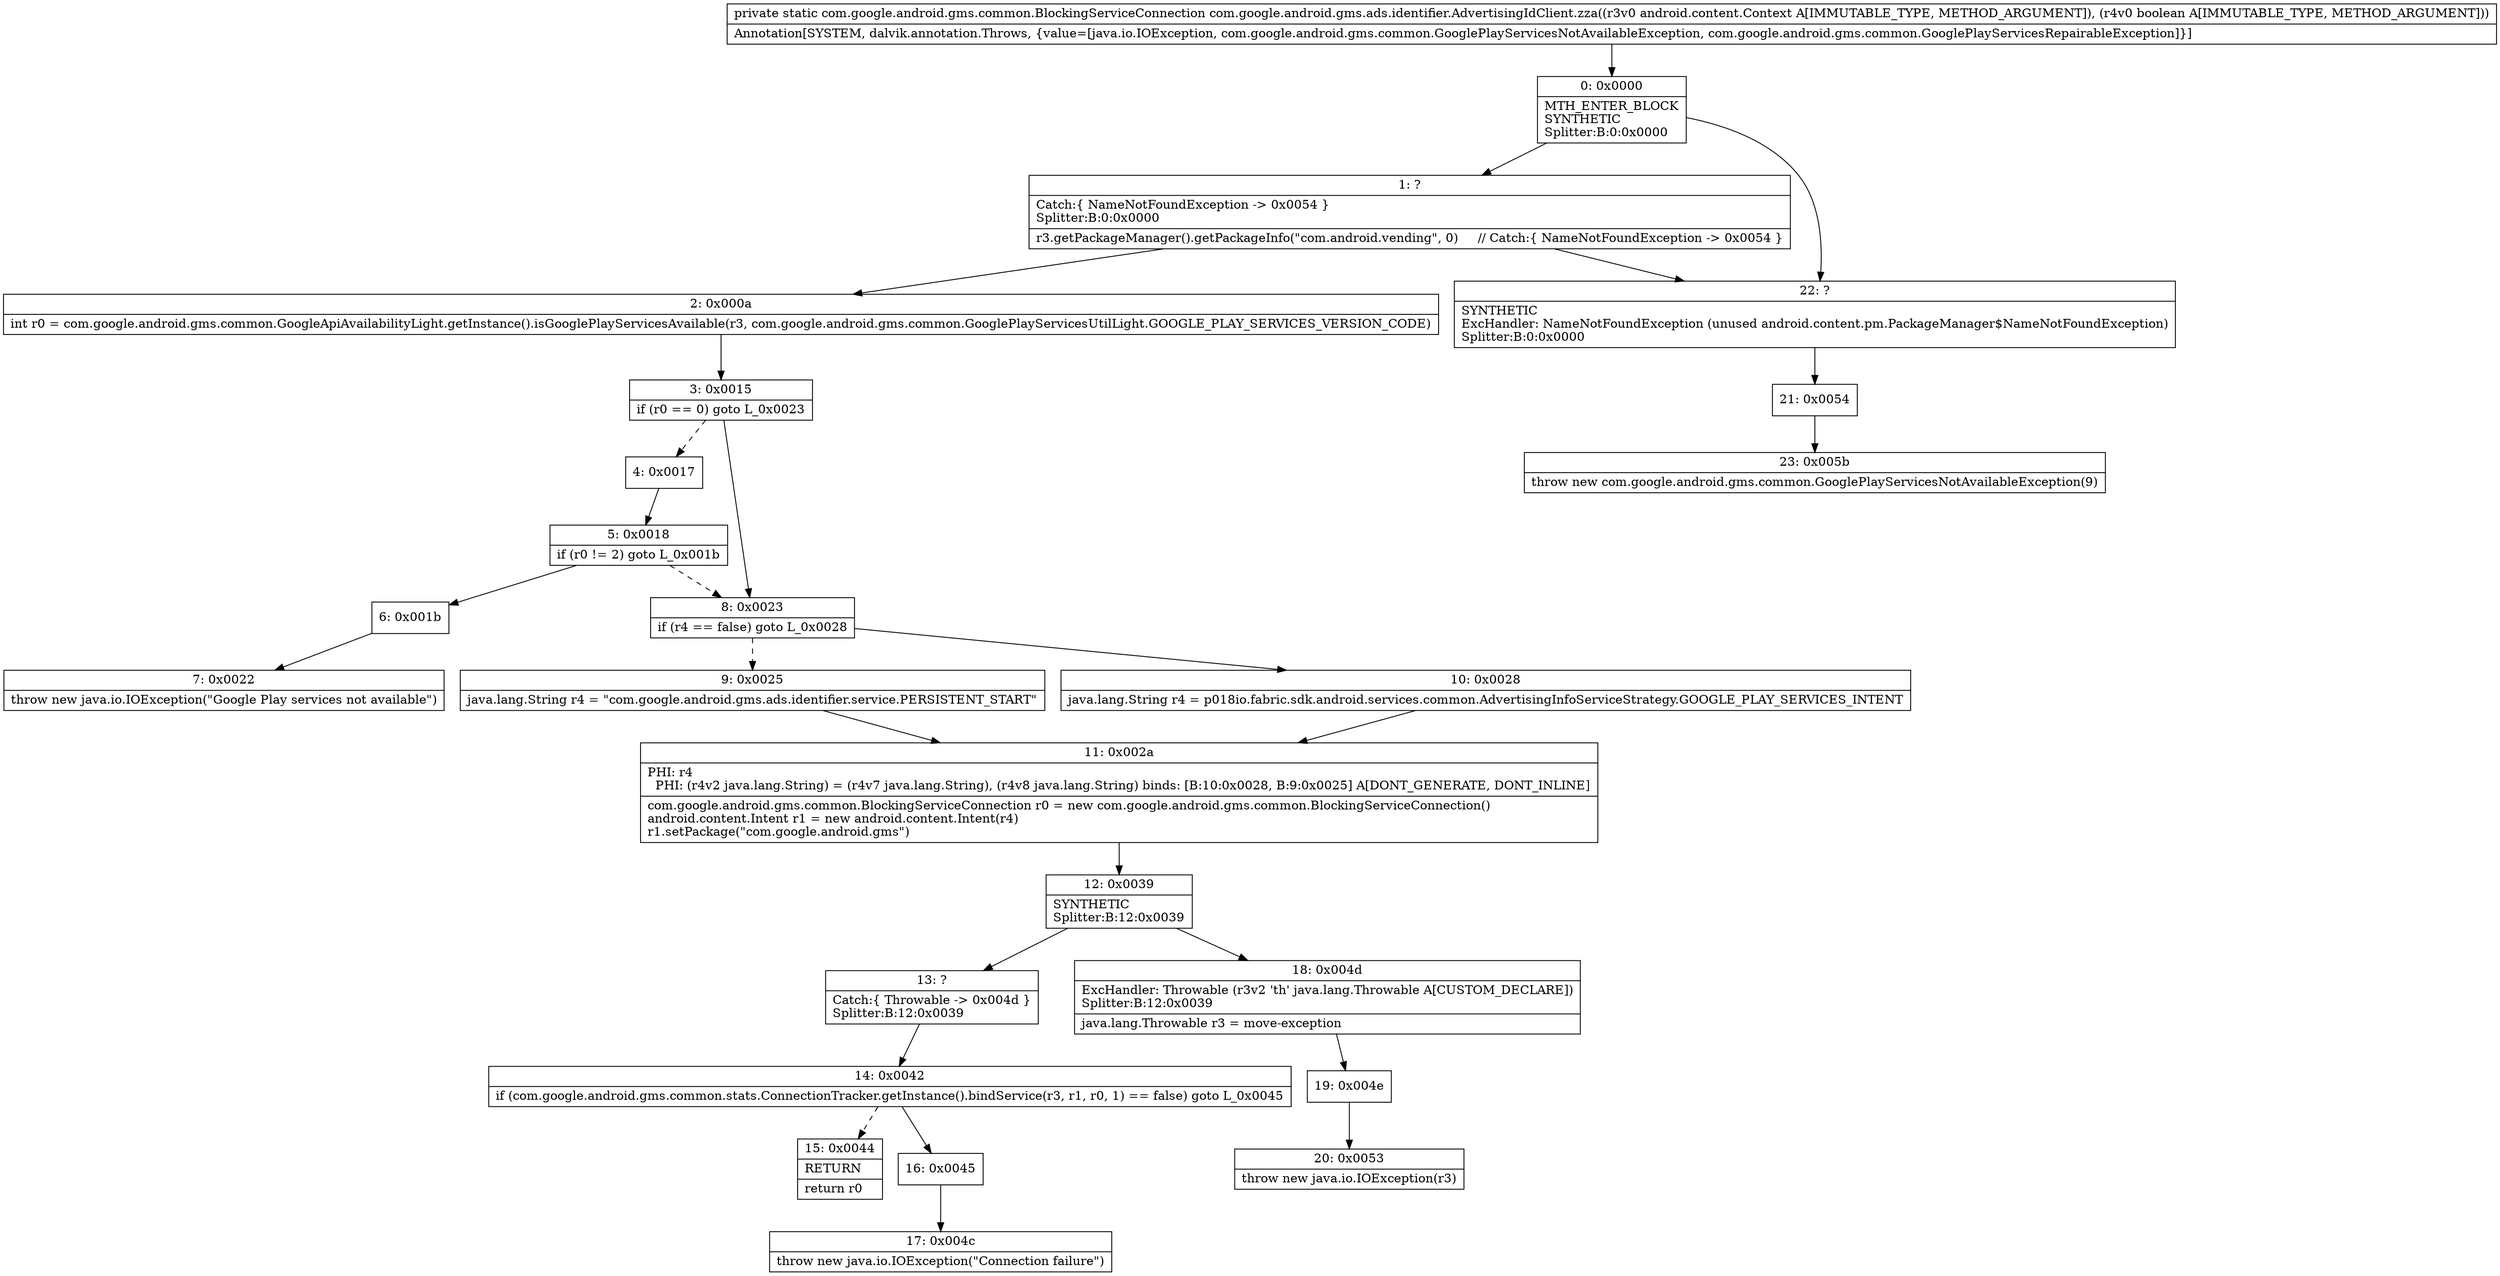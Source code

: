 digraph "CFG forcom.google.android.gms.ads.identifier.AdvertisingIdClient.zza(Landroid\/content\/Context;Z)Lcom\/google\/android\/gms\/common\/BlockingServiceConnection;" {
Node_0 [shape=record,label="{0\:\ 0x0000|MTH_ENTER_BLOCK\lSYNTHETIC\lSplitter:B:0:0x0000\l}"];
Node_1 [shape=record,label="{1\:\ ?|Catch:\{ NameNotFoundException \-\> 0x0054 \}\lSplitter:B:0:0x0000\l|r3.getPackageManager().getPackageInfo(\"com.android.vending\", 0)     \/\/ Catch:\{ NameNotFoundException \-\> 0x0054 \}\l}"];
Node_2 [shape=record,label="{2\:\ 0x000a|int r0 = com.google.android.gms.common.GoogleApiAvailabilityLight.getInstance().isGooglePlayServicesAvailable(r3, com.google.android.gms.common.GooglePlayServicesUtilLight.GOOGLE_PLAY_SERVICES_VERSION_CODE)\l}"];
Node_3 [shape=record,label="{3\:\ 0x0015|if (r0 == 0) goto L_0x0023\l}"];
Node_4 [shape=record,label="{4\:\ 0x0017}"];
Node_5 [shape=record,label="{5\:\ 0x0018|if (r0 != 2) goto L_0x001b\l}"];
Node_6 [shape=record,label="{6\:\ 0x001b}"];
Node_7 [shape=record,label="{7\:\ 0x0022|throw new java.io.IOException(\"Google Play services not available\")\l}"];
Node_8 [shape=record,label="{8\:\ 0x0023|if (r4 == false) goto L_0x0028\l}"];
Node_9 [shape=record,label="{9\:\ 0x0025|java.lang.String r4 = \"com.google.android.gms.ads.identifier.service.PERSISTENT_START\"\l}"];
Node_10 [shape=record,label="{10\:\ 0x0028|java.lang.String r4 = p018io.fabric.sdk.android.services.common.AdvertisingInfoServiceStrategy.GOOGLE_PLAY_SERVICES_INTENT\l}"];
Node_11 [shape=record,label="{11\:\ 0x002a|PHI: r4 \l  PHI: (r4v2 java.lang.String) = (r4v7 java.lang.String), (r4v8 java.lang.String) binds: [B:10:0x0028, B:9:0x0025] A[DONT_GENERATE, DONT_INLINE]\l|com.google.android.gms.common.BlockingServiceConnection r0 = new com.google.android.gms.common.BlockingServiceConnection()\landroid.content.Intent r1 = new android.content.Intent(r4)\lr1.setPackage(\"com.google.android.gms\")\l}"];
Node_12 [shape=record,label="{12\:\ 0x0039|SYNTHETIC\lSplitter:B:12:0x0039\l}"];
Node_13 [shape=record,label="{13\:\ ?|Catch:\{ Throwable \-\> 0x004d \}\lSplitter:B:12:0x0039\l}"];
Node_14 [shape=record,label="{14\:\ 0x0042|if (com.google.android.gms.common.stats.ConnectionTracker.getInstance().bindService(r3, r1, r0, 1) == false) goto L_0x0045\l}"];
Node_15 [shape=record,label="{15\:\ 0x0044|RETURN\l|return r0\l}"];
Node_16 [shape=record,label="{16\:\ 0x0045}"];
Node_17 [shape=record,label="{17\:\ 0x004c|throw new java.io.IOException(\"Connection failure\")\l}"];
Node_18 [shape=record,label="{18\:\ 0x004d|ExcHandler: Throwable (r3v2 'th' java.lang.Throwable A[CUSTOM_DECLARE])\lSplitter:B:12:0x0039\l|java.lang.Throwable r3 = move\-exception\l}"];
Node_19 [shape=record,label="{19\:\ 0x004e}"];
Node_20 [shape=record,label="{20\:\ 0x0053|throw new java.io.IOException(r3)\l}"];
Node_21 [shape=record,label="{21\:\ 0x0054}"];
Node_22 [shape=record,label="{22\:\ ?|SYNTHETIC\lExcHandler: NameNotFoundException (unused android.content.pm.PackageManager$NameNotFoundException)\lSplitter:B:0:0x0000\l}"];
Node_23 [shape=record,label="{23\:\ 0x005b|throw new com.google.android.gms.common.GooglePlayServicesNotAvailableException(9)\l}"];
MethodNode[shape=record,label="{private static com.google.android.gms.common.BlockingServiceConnection com.google.android.gms.ads.identifier.AdvertisingIdClient.zza((r3v0 android.content.Context A[IMMUTABLE_TYPE, METHOD_ARGUMENT]), (r4v0 boolean A[IMMUTABLE_TYPE, METHOD_ARGUMENT]))  | Annotation[SYSTEM, dalvik.annotation.Throws, \{value=[java.io.IOException, com.google.android.gms.common.GooglePlayServicesNotAvailableException, com.google.android.gms.common.GooglePlayServicesRepairableException]\}]\l}"];
MethodNode -> Node_0;
Node_0 -> Node_1;
Node_0 -> Node_22;
Node_1 -> Node_2;
Node_1 -> Node_22;
Node_2 -> Node_3;
Node_3 -> Node_4[style=dashed];
Node_3 -> Node_8;
Node_4 -> Node_5;
Node_5 -> Node_6;
Node_5 -> Node_8[style=dashed];
Node_6 -> Node_7;
Node_8 -> Node_9[style=dashed];
Node_8 -> Node_10;
Node_9 -> Node_11;
Node_10 -> Node_11;
Node_11 -> Node_12;
Node_12 -> Node_13;
Node_12 -> Node_18;
Node_13 -> Node_14;
Node_14 -> Node_15[style=dashed];
Node_14 -> Node_16;
Node_16 -> Node_17;
Node_18 -> Node_19;
Node_19 -> Node_20;
Node_21 -> Node_23;
Node_22 -> Node_21;
}

